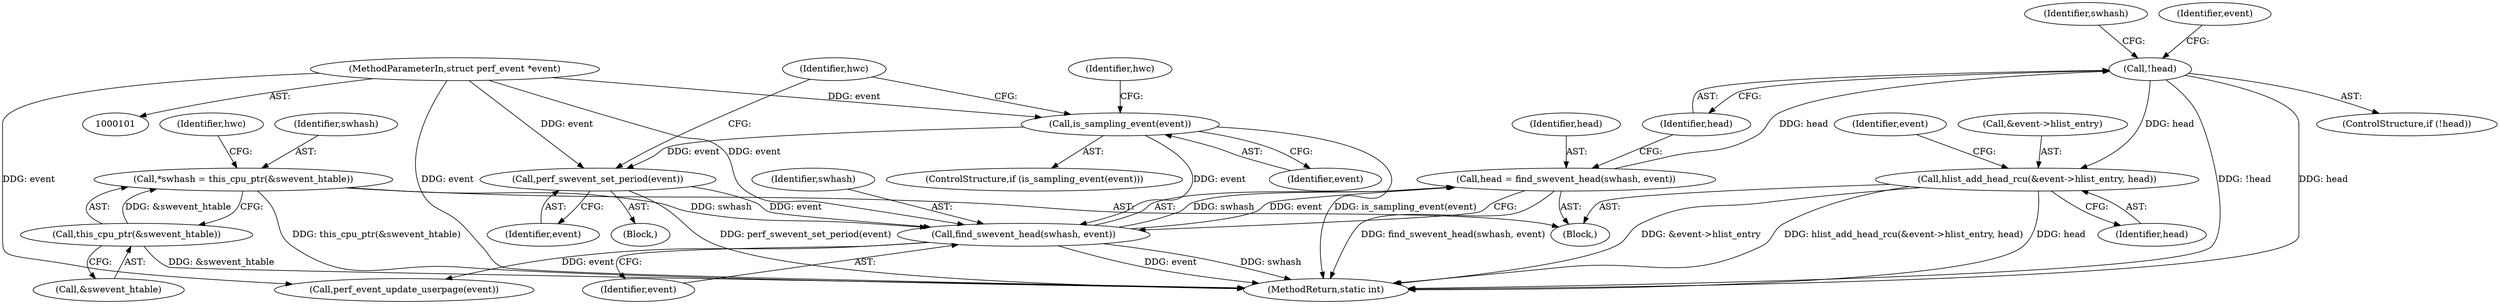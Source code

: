 digraph "1_linux_12ca6ad2e3a896256f086497a7c7406a547ee373_1@del" {
"1000146" [label="(Call,!head)"];
"1000140" [label="(Call,head = find_swevent_head(swhash, event))"];
"1000142" [label="(Call,find_swevent_head(swhash, event))"];
"1000106" [label="(Call,*swhash = this_cpu_ptr(&swevent_htable))"];
"1000108" [label="(Call,this_cpu_ptr(&swevent_htable))"];
"1000120" [label="(Call,is_sampling_event(event))"];
"1000102" [label="(MethodParameterIn,struct perf_event *event)"];
"1000130" [label="(Call,perf_swevent_set_period(event))"];
"1000156" [label="(Call,hlist_add_head_rcu(&event->hlist_entry, head))"];
"1000145" [label="(ControlStructure,if (!head))"];
"1000131" [label="(Identifier,event)"];
"1000109" [label="(Call,&swevent_htable)"];
"1000163" [label="(Identifier,event)"];
"1000120" [label="(Call,is_sampling_event(event))"];
"1000130" [label="(Call,perf_swevent_set_period(event))"];
"1000121" [label="(Identifier,event)"];
"1000162" [label="(Call,perf_event_update_userpage(event))"];
"1000107" [label="(Identifier,swhash)"];
"1000106" [label="(Call,*swhash = this_cpu_ptr(&swevent_htable))"];
"1000144" [label="(Identifier,event)"];
"1000119" [label="(ControlStructure,if (is_sampling_event(event)))"];
"1000125" [label="(Identifier,hwc)"];
"1000140" [label="(Call,head = find_swevent_head(swhash, event))"];
"1000108" [label="(Call,this_cpu_ptr(&swevent_htable))"];
"1000151" [label="(Identifier,swhash)"];
"1000147" [label="(Identifier,head)"];
"1000134" [label="(Identifier,hwc)"];
"1000122" [label="(Block,)"];
"1000156" [label="(Call,hlist_add_head_rcu(&event->hlist_entry, head))"];
"1000161" [label="(Identifier,head)"];
"1000166" [label="(MethodReturn,static int)"];
"1000102" [label="(MethodParameterIn,struct perf_event *event)"];
"1000141" [label="(Identifier,head)"];
"1000142" [label="(Call,find_swevent_head(swhash, event))"];
"1000104" [label="(Block,)"];
"1000113" [label="(Identifier,hwc)"];
"1000159" [label="(Identifier,event)"];
"1000146" [label="(Call,!head)"];
"1000157" [label="(Call,&event->hlist_entry)"];
"1000143" [label="(Identifier,swhash)"];
"1000146" -> "1000145"  [label="AST: "];
"1000146" -> "1000147"  [label="CFG: "];
"1000147" -> "1000146"  [label="AST: "];
"1000151" -> "1000146"  [label="CFG: "];
"1000159" -> "1000146"  [label="CFG: "];
"1000146" -> "1000166"  [label="DDG: !head"];
"1000146" -> "1000166"  [label="DDG: head"];
"1000140" -> "1000146"  [label="DDG: head"];
"1000146" -> "1000156"  [label="DDG: head"];
"1000140" -> "1000104"  [label="AST: "];
"1000140" -> "1000142"  [label="CFG: "];
"1000141" -> "1000140"  [label="AST: "];
"1000142" -> "1000140"  [label="AST: "];
"1000147" -> "1000140"  [label="CFG: "];
"1000140" -> "1000166"  [label="DDG: find_swevent_head(swhash, event)"];
"1000142" -> "1000140"  [label="DDG: swhash"];
"1000142" -> "1000140"  [label="DDG: event"];
"1000142" -> "1000144"  [label="CFG: "];
"1000143" -> "1000142"  [label="AST: "];
"1000144" -> "1000142"  [label="AST: "];
"1000142" -> "1000166"  [label="DDG: event"];
"1000142" -> "1000166"  [label="DDG: swhash"];
"1000106" -> "1000142"  [label="DDG: swhash"];
"1000120" -> "1000142"  [label="DDG: event"];
"1000130" -> "1000142"  [label="DDG: event"];
"1000102" -> "1000142"  [label="DDG: event"];
"1000142" -> "1000162"  [label="DDG: event"];
"1000106" -> "1000104"  [label="AST: "];
"1000106" -> "1000108"  [label="CFG: "];
"1000107" -> "1000106"  [label="AST: "];
"1000108" -> "1000106"  [label="AST: "];
"1000113" -> "1000106"  [label="CFG: "];
"1000106" -> "1000166"  [label="DDG: this_cpu_ptr(&swevent_htable)"];
"1000108" -> "1000106"  [label="DDG: &swevent_htable"];
"1000108" -> "1000109"  [label="CFG: "];
"1000109" -> "1000108"  [label="AST: "];
"1000108" -> "1000166"  [label="DDG: &swevent_htable"];
"1000120" -> "1000119"  [label="AST: "];
"1000120" -> "1000121"  [label="CFG: "];
"1000121" -> "1000120"  [label="AST: "];
"1000125" -> "1000120"  [label="CFG: "];
"1000134" -> "1000120"  [label="CFG: "];
"1000120" -> "1000166"  [label="DDG: is_sampling_event(event)"];
"1000102" -> "1000120"  [label="DDG: event"];
"1000120" -> "1000130"  [label="DDG: event"];
"1000102" -> "1000101"  [label="AST: "];
"1000102" -> "1000166"  [label="DDG: event"];
"1000102" -> "1000130"  [label="DDG: event"];
"1000102" -> "1000162"  [label="DDG: event"];
"1000130" -> "1000122"  [label="AST: "];
"1000130" -> "1000131"  [label="CFG: "];
"1000131" -> "1000130"  [label="AST: "];
"1000134" -> "1000130"  [label="CFG: "];
"1000130" -> "1000166"  [label="DDG: perf_swevent_set_period(event)"];
"1000156" -> "1000104"  [label="AST: "];
"1000156" -> "1000161"  [label="CFG: "];
"1000157" -> "1000156"  [label="AST: "];
"1000161" -> "1000156"  [label="AST: "];
"1000163" -> "1000156"  [label="CFG: "];
"1000156" -> "1000166"  [label="DDG: &event->hlist_entry"];
"1000156" -> "1000166"  [label="DDG: hlist_add_head_rcu(&event->hlist_entry, head)"];
"1000156" -> "1000166"  [label="DDG: head"];
}
